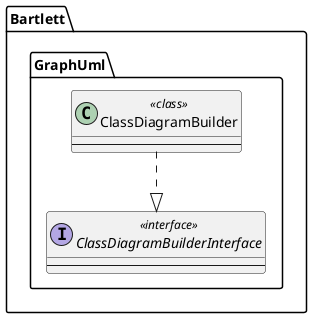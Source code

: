 @startuml

skinparam backgroundColor transparent
namespace Bartlett.GraphUml #white {
  class ClassDiagramBuilder << class >> {
    --
  }
  interface ClassDiagramBuilderInterface << interface >> {
    --
  }
}
Bartlett.GraphUml.ClassDiagramBuilder ..|> Bartlett.GraphUml.ClassDiagramBuilderInterface
@enduml

